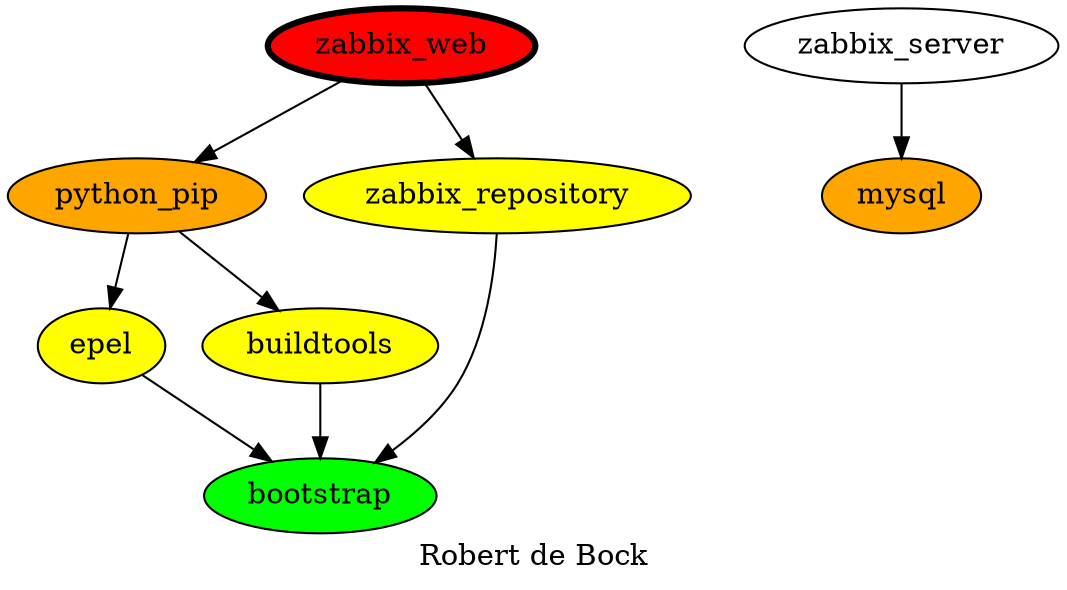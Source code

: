 digraph PhiloDilemma {
  label = "Robert de Bock" ;
  overlap=false
  {
    bootstrap [fillcolor=green style=filled]
    epel [fillcolor=yellow style=filled]
    buildtools [fillcolor=yellow style=filled]
    python_pip [fillcolor=orange style=filled]
    zabbix_repository [fillcolor=yellow style=filled]
    mysql [fillcolor=orange style=filled]
    zabbix_web [fillcolor=red style=filled penwidth=3]
  }
  {buildtools epel zabbix_repository} -> bootstrap
  zabbix_server -> mysql
  zabbix_web -> {zabbix_repository python_pip}
  python_pip -> {buildtools epel}
}
